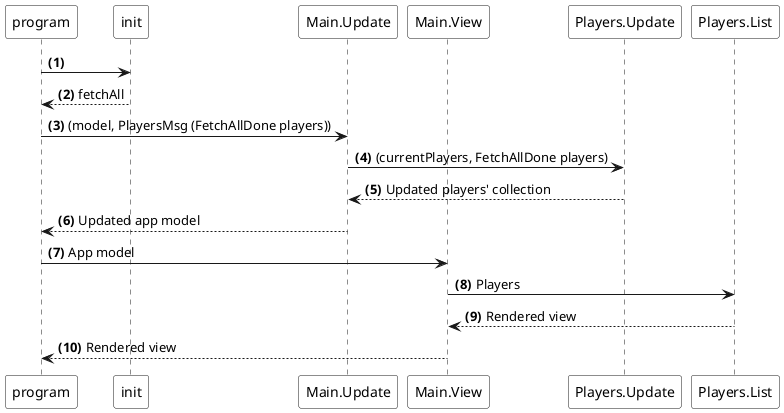 @startuml

autonumber "<b>(#)"

participant program #white
participant init #white
participant Main.Update as MU #white
participant Main.View as MV #white
participant Players.Update as PU #white
participant Players.List as PL #white

program -> init
init --> program : fetchAll
program -> MU : (model, PlayersMsg (FetchAllDone players))
MU -> PU : (currentPlayers, FetchAllDone players)
PU --> MU : Updated players' collection
MU --> program : Updated app model
program -> MV : App model
MV -> PL : Players
PL --> MV :Rendered view
MV --> program : Rendered view
@enduml
